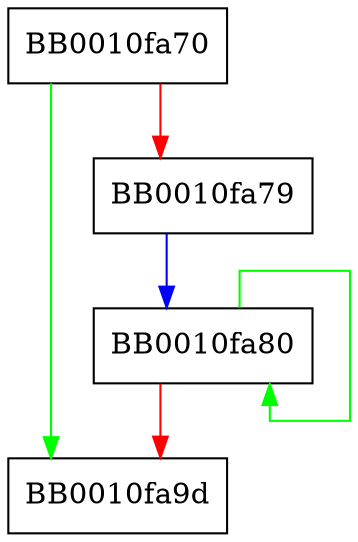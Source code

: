 digraph FUN_0010fa70 {
  node [shape="box"];
  graph [splines=ortho];
  BB0010fa70 -> BB0010fa9d [color="green"];
  BB0010fa70 -> BB0010fa79 [color="red"];
  BB0010fa79 -> BB0010fa80 [color="blue"];
  BB0010fa80 -> BB0010fa80 [color="green"];
  BB0010fa80 -> BB0010fa9d [color="red"];
}